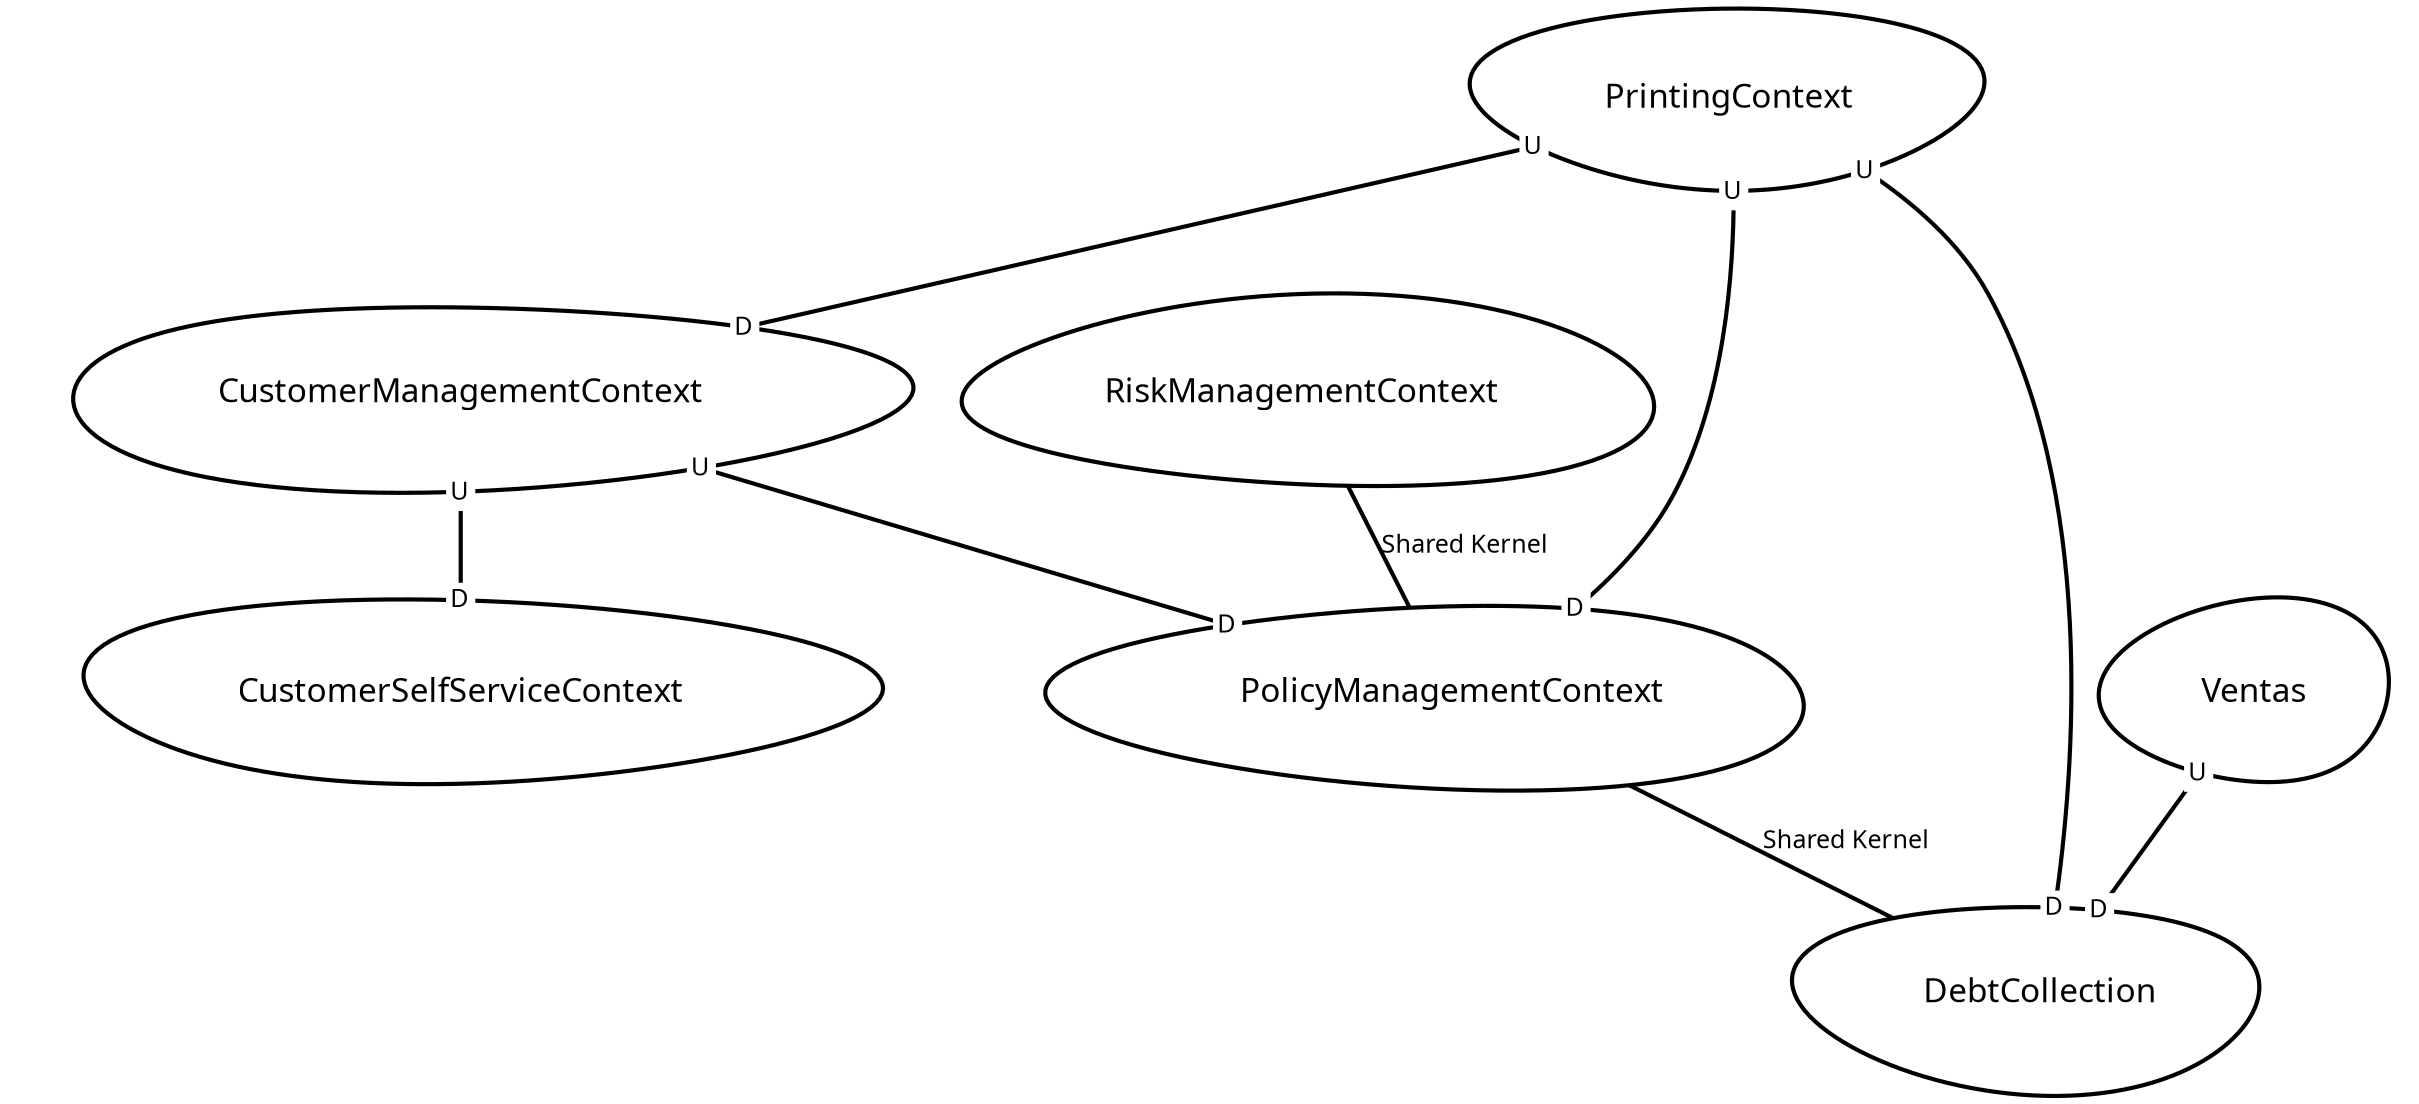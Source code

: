 digraph "ContextMapGraph" {
graph ["imagepath"="/tmp/GraphvizJava"]
"CustomerManagementContext" ["margin"="0.3","orientation"="38","shape"="egg","fontsize"="16","style"="bold","label"="CustomerManagementContext\n","fontname"="sans-serif"]
"CustomerSelfServiceContext" ["margin"="0.3","orientation"="160","shape"="egg","fontsize"="16","style"="bold","label"="CustomerSelfServiceContext\n","fontname"="sans-serif"]
"PolicyManagementContext" ["margin"="0.3","orientation"="330","shape"="egg","fontsize"="16","style"="bold","label"="PolicyManagementContext\n","fontname"="sans-serif"]
"DebtCollection" ["margin"="0.3","orientation"="307","shape"="egg","fontsize"="16","style"="bold","label"="DebtCollection\n","fontname"="sans-serif"]
"PrintingContext" ["margin"="0.3","orientation"="183","shape"="egg","fontsize"="16","style"="bold","label"="PrintingContext\n","fontname"="sans-serif"]
"RiskManagementContext" ["margin"="0.3","orientation"="106","shape"="egg","fontsize"="16","style"="bold","label"="RiskManagementContext\n","fontname"="sans-serif"]
"Ventas" ["margin"="0.3","orientation"="210","shape"="egg","fontsize"="16","style"="bold","label"="Ventas\n","fontname"="sans-serif"]
"CustomerManagementContext" -> "CustomerSelfServiceContext" ["headlabel"=<<table cellspacing="0" cellborder="0" border="0">
<tr><td bgcolor="white">D</td></tr>
</table>>,"labeldistance"="0","fontsize"="12","taillabel"=<<table cellspacing="0" cellborder="0" border="0">
<tr><td bgcolor="white">U</td></tr>
</table>>,"style"="bold","label"="                                        ","dir"="none","fontname"="sans-serif"]
"CustomerManagementContext" -> "PolicyManagementContext" ["headlabel"=<<table cellspacing="0" cellborder="0" border="0">
<tr><td bgcolor="white">D</td></tr>
</table>>,"labeldistance"="0","fontsize"="12","taillabel"=<<table cellspacing="0" cellborder="0" border="0">
<tr><td bgcolor="white">U</td></tr>
</table>>,"style"="bold","label"="                                        ","dir"="none","fontname"="sans-serif"]
"PolicyManagementContext" -> "DebtCollection" ["fontsize"="12","style"="bold","label"="Shared Kernel","dir"="none","fontname"="sans-serif"]
"PrintingContext" -> "PolicyManagementContext" ["headlabel"=<<table cellspacing="0" cellborder="0" border="0">
<tr><td bgcolor="white">D</td></tr>
</table>>,"labeldistance"="0","fontsize"="12","taillabel"=<<table cellspacing="0" cellborder="0" border="0">
<tr><td bgcolor="white">U</td></tr>
</table>>,"style"="bold","label"="                                        ","dir"="none","fontname"="sans-serif"]
"PrintingContext" -> "CustomerManagementContext" ["headlabel"=<<table cellspacing="0" cellborder="0" border="0">
<tr><td bgcolor="white">D</td></tr>
</table>>,"labeldistance"="0","fontsize"="12","taillabel"=<<table cellspacing="0" cellborder="0" border="0">
<tr><td bgcolor="white">U</td></tr>
</table>>,"style"="bold","label"="                                        ","dir"="none","fontname"="sans-serif"]
"PrintingContext" -> "DebtCollection" ["headlabel"=<<table cellspacing="0" cellborder="0" border="0">
<tr><td bgcolor="white">D</td></tr>
</table>>,"labeldistance"="0","fontsize"="12","taillabel"=<<table cellspacing="0" cellborder="0" border="0">
<tr><td bgcolor="white">U</td></tr>
</table>>,"style"="bold","label"="                                        ","dir"="none","fontname"="sans-serif"]
"RiskManagementContext" -> "PolicyManagementContext" ["fontsize"="12","style"="bold","label"="Shared Kernel","dir"="none","fontname"="sans-serif"]
"Ventas" -> "DebtCollection" ["headlabel"=<<table cellspacing="0" cellborder="0" border="0">
<tr><td bgcolor="white">D</td></tr>
</table>>,"labeldistance"="0","fontsize"="12","taillabel"=<<table cellspacing="0" cellborder="0" border="0">
<tr><td bgcolor="white">U</td></tr>
</table>>,"style"="bold","label"="                                        ","dir"="none","fontname"="sans-serif"]
}